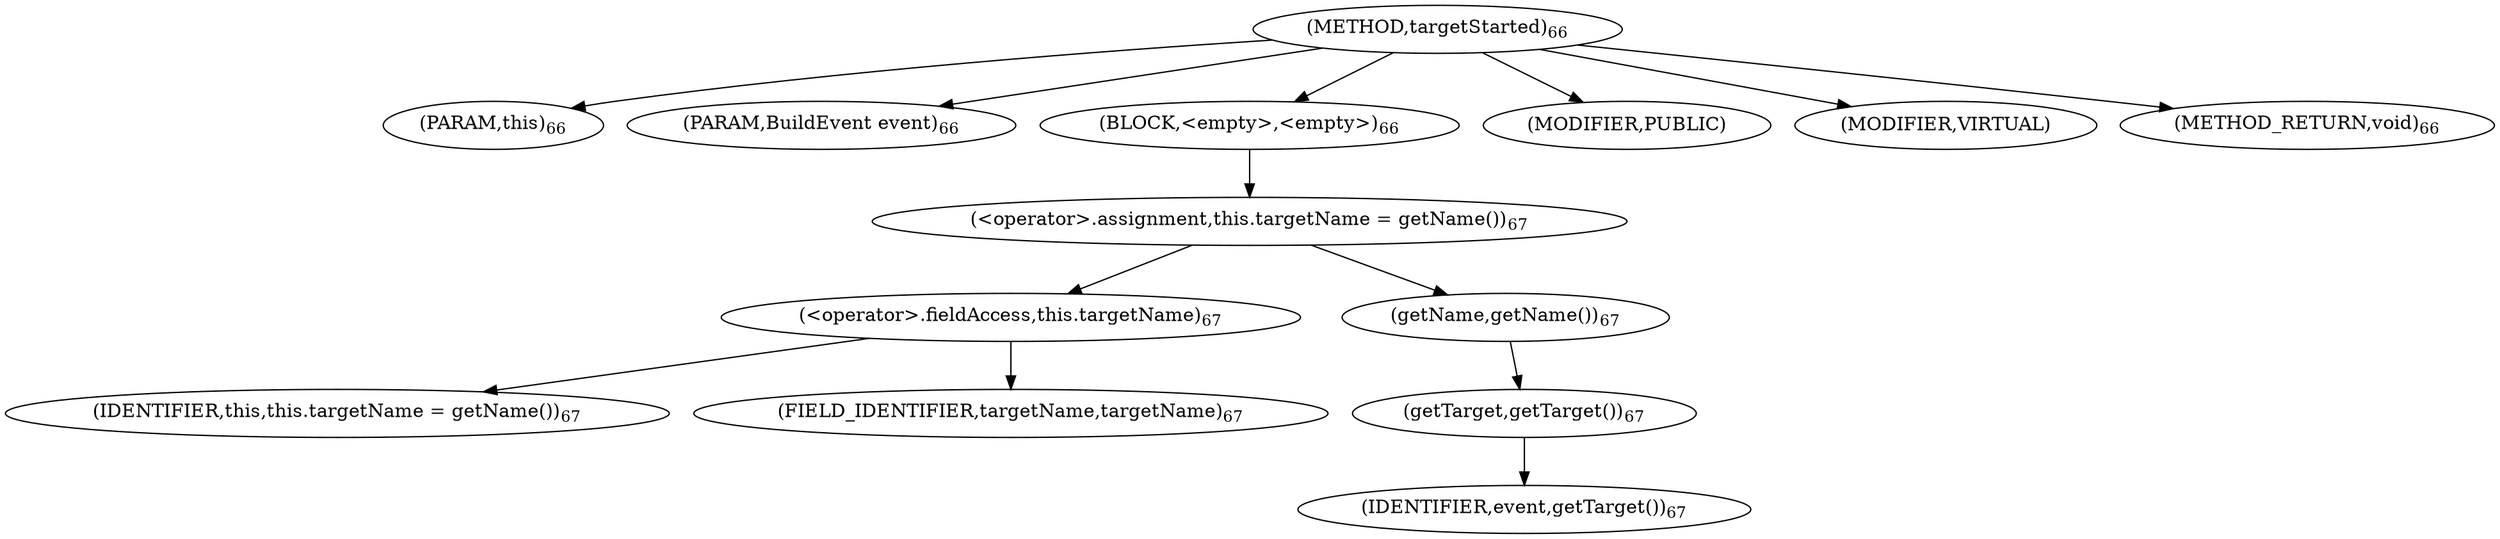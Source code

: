 digraph "targetStarted" {  
"11" [label = <(METHOD,targetStarted)<SUB>66</SUB>> ]
"12" [label = <(PARAM,this)<SUB>66</SUB>> ]
"13" [label = <(PARAM,BuildEvent event)<SUB>66</SUB>> ]
"14" [label = <(BLOCK,&lt;empty&gt;,&lt;empty&gt;)<SUB>66</SUB>> ]
"15" [label = <(&lt;operator&gt;.assignment,this.targetName = getName())<SUB>67</SUB>> ]
"16" [label = <(&lt;operator&gt;.fieldAccess,this.targetName)<SUB>67</SUB>> ]
"17" [label = <(IDENTIFIER,this,this.targetName = getName())<SUB>67</SUB>> ]
"18" [label = <(FIELD_IDENTIFIER,targetName,targetName)<SUB>67</SUB>> ]
"19" [label = <(getName,getName())<SUB>67</SUB>> ]
"20" [label = <(getTarget,getTarget())<SUB>67</SUB>> ]
"21" [label = <(IDENTIFIER,event,getTarget())<SUB>67</SUB>> ]
"22" [label = <(MODIFIER,PUBLIC)> ]
"23" [label = <(MODIFIER,VIRTUAL)> ]
"24" [label = <(METHOD_RETURN,void)<SUB>66</SUB>> ]
  "11" -> "12" 
  "11" -> "13" 
  "11" -> "14" 
  "11" -> "22" 
  "11" -> "23" 
  "11" -> "24" 
  "14" -> "15" 
  "15" -> "16" 
  "15" -> "19" 
  "16" -> "17" 
  "16" -> "18" 
  "19" -> "20" 
  "20" -> "21" 
}
